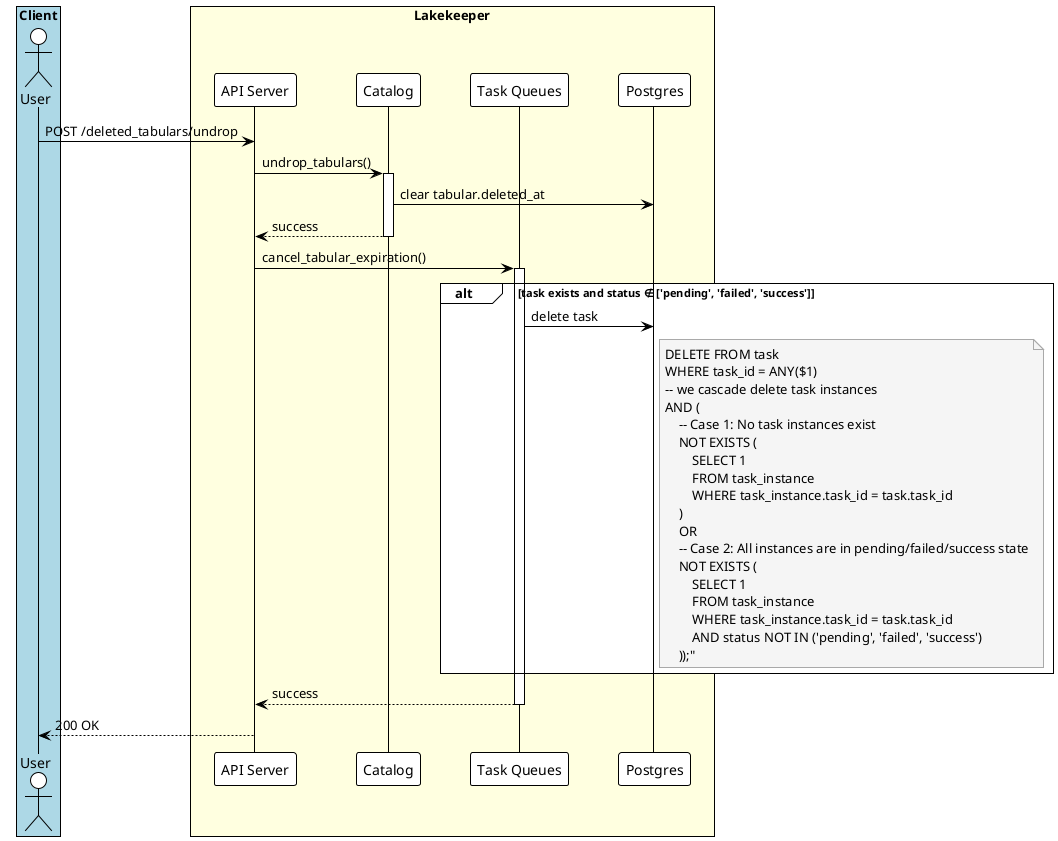@startuml
!theme plain
skinparam participantPadding 20
skinparam BoxPadding 10
skinparam noteBackgroundColor WhiteSmoke
skinparam noteBorderColor DarkGray

box "Client" #LightBlue
actor User
end box

box "Lakekeeper" #LightYellow
participant "API Server" as server
participant "Catalog" as catalog
participant "Task Queues" as queue
participant "Postgres" as db
end box

User -> server: POST /deleted_tabulars/undrop

server -> catalog: undrop_tabulars()
activate catalog
catalog -> db: clear tabular.deleted_at
catalog --> server: success
deactivate catalog

server -> queue: cancel_tabular_expiration()
activate queue

alt task exists and status ∉ ['pending', 'failed', 'success']
    queue -> db: delete task
    note right of db
    DELETE FROM task
    WHERE task_id = ANY($1)
    -- we cascade delete task instances
    AND (
        -- Case 1: No task instances exist
        NOT EXISTS (
            SELECT 1
            FROM task_instance
            WHERE task_instance.task_id = task.task_id
        )
        OR
        -- Case 2: All instances are in pending/failed/success state
        NOT EXISTS (
            SELECT 1
            FROM task_instance
            WHERE task_instance.task_id = task.task_id
            AND status NOT IN ('pending', 'failed', 'success')
        ));"
    end note
end
queue --> server: success
deactivate queue

server --> User: 200 OK

@enduml